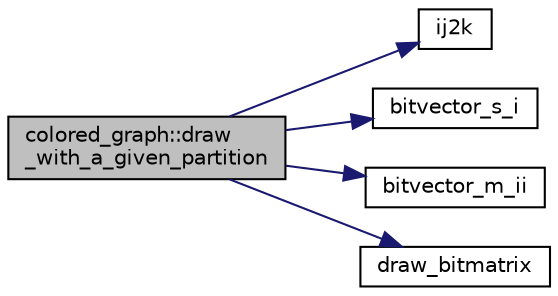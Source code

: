 digraph "colored_graph::draw_with_a_given_partition"
{
  edge [fontname="Helvetica",fontsize="10",labelfontname="Helvetica",labelfontsize="10"];
  node [fontname="Helvetica",fontsize="10",shape=record];
  rankdir="LR";
  Node257 [label="colored_graph::draw\l_with_a_given_partition",height=0.2,width=0.4,color="black", fillcolor="grey75", style="filled", fontcolor="black"];
  Node257 -> Node258 [color="midnightblue",fontsize="10",style="solid",fontname="Helvetica"];
  Node258 [label="ij2k",height=0.2,width=0.4,color="black", fillcolor="white", style="filled",URL="$df/dbf/sajeeb_8_c.html#a68a0fe85ad4b80a9220cb33f9c4c0042"];
  Node257 -> Node259 [color="midnightblue",fontsize="10",style="solid",fontname="Helvetica"];
  Node259 [label="bitvector_s_i",height=0.2,width=0.4,color="black", fillcolor="white", style="filled",URL="$df/dbf/sajeeb_8_c.html#ac0135a3681a44df3fe7af1545676fbe2"];
  Node257 -> Node260 [color="midnightblue",fontsize="10",style="solid",fontname="Helvetica"];
  Node260 [label="bitvector_m_ii",height=0.2,width=0.4,color="black", fillcolor="white", style="filled",URL="$df/dbf/sajeeb_8_c.html#a31da55e2b26316d582cd322dc670b67b"];
  Node257 -> Node261 [color="midnightblue",fontsize="10",style="solid",fontname="Helvetica"];
  Node261 [label="draw_bitmatrix",height=0.2,width=0.4,color="black", fillcolor="white", style="filled",URL="$d9/d29/draw_8_c.html#a725151f4184826d0b71256f5c38e70f0"];
}
